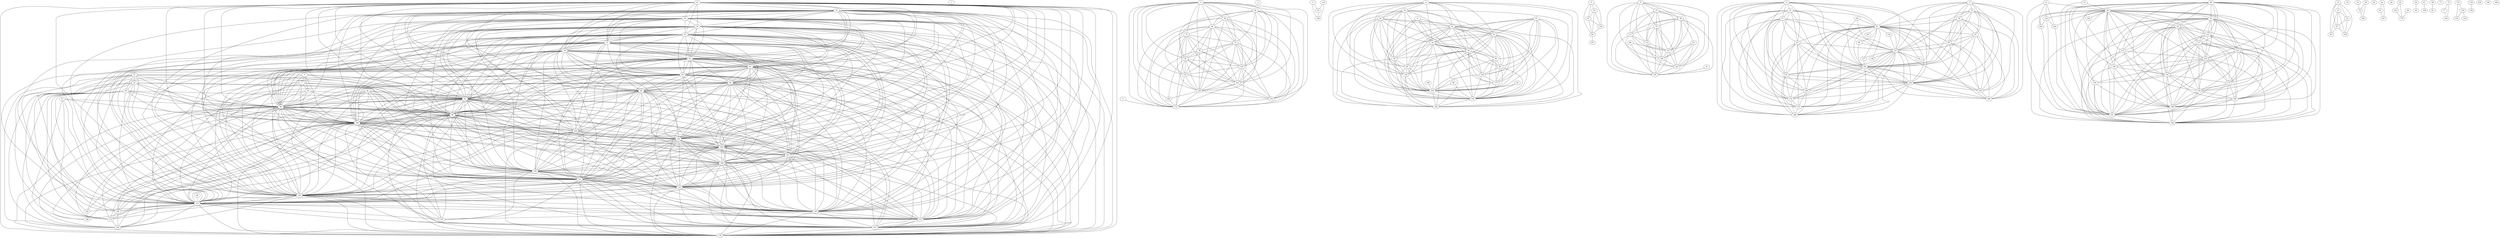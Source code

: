 graph {
	0 -- 7
	0 -- 45
	0 -- 97
	0 -- 98
	0 -- 99
	0 -- 100
	0 -- 130
	0 -- 131
	1
	2 -- 171
	3
	4 -- 26
	4 -- 28
	4 -- 50
	4 -- 74
	4 -- 75
	4 -- 78
	4 -- 95
	4 -- 125
	4 -- 135
	4 -- 143
	4 -- 148
	4 -- 152
	4 -- 162
	4 -- 171
	5 -- 151
	5 -- 156
	6 -- 52
	6 -- 54
	6 -- 55
	6 -- 193
	6 -- 194
	7 -- 45
	7 -- 97
	7 -- 98
	7 -- 99
	7 -- 100
	7 -- 130
	7 -- 131
	8 -- 22
	8 -- 37
	8 -- 138
	8 -- 161
	9 -- 10
	9 -- 48
	9 -- 70
	9 -- 111
	9 -- 112
	9 -- 157
	9 -- 160
	9 -- 163
	9 -- 195
	10 -- 48
	10 -- 70
	10 -- 111
	10 -- 112
	10 -- 157
	10 -- 160
	10 -- 163
	10 -- 195
	11 -- 18
	11 -- 30
	11 -- 52
	11 -- 53
	11 -- 54
	11 -- 55
	11 -- 56
	11 -- 60
	11 -- 128
	11 -- 193
	11 -- 194
	11 -- 196
	12 -- 25
	12 -- 27
	12 -- 85
	12 -- 101
	12 -- 127
	12 -- 146
	12 -- 155
	12 -- 166
	12 -- 168
	12 -- 172
	12 -- 175
	12 -- 188
	13 -- 69
	13 -- 126
	13 -- 140
	13 -- 184
	13 -- 191
	14 -- 15
	14 -- 23
	14 -- 47
	14 -- 90
	14 -- 103
	15 -- 23
	15 -- 47
	15 -- 90
	15 -- 103
	16
	17 -- 72
	17 -- 76
	17 -- 85
	17 -- 87
	17 -- 89
	17 -- 127
	17 -- 146
	17 -- 166
	17 -- 183
	17 -- 190
	18 -- 30
	18 -- 52
	18 -- 53
	18 -- 54
	18 -- 55
	18 -- 56
	18 -- 60
	18 -- 128
	18 -- 193
	18 -- 194
	18 -- 196
	19 -- 79
	20
	21 -- 42
	21 -- 80
	21 -- 97
	21 -- 98
	21 -- 99
	21 -- 100
	21 -- 130
	21 -- 131
	21 -- 169
	21 -- 173
	21 -- 181
	22 -- 37
	22 -- 138
	22 -- 161
	23 -- 47
	23 -- 103
	24 -- 91
	24 -- 147
	25 -- 27
	25 -- 85
	25 -- 101
	25 -- 127
	25 -- 146
	25 -- 155
	25 -- 166
	25 -- 168
	25 -- 172
	25 -- 175
	25 -- 188
	26 -- 28
	26 -- 50
	26 -- 75
	26 -- 95
	26 -- 125
	26 -- 143
	26 -- 148
	26 -- 152
	26 -- 171
	27 -- 85
	27 -- 101
	27 -- 127
	27 -- 146
	27 -- 155
	27 -- 166
	27 -- 172
	27 -- 175
	27 -- 188
	28 -- 50
	28 -- 75
	28 -- 95
	28 -- 125
	28 -- 143
	28 -- 148
	28 -- 152
	28 -- 171
	29
	30 -- 52
	30 -- 53
	30 -- 54
	30 -- 55
	30 -- 56
	30 -- 60
	30 -- 128
	30 -- 193
	30 -- 194
	30 -- 196
	31 -- 32
	31 -- 34
	31 -- 39
	31 -- 43
	31 -- 57
	31 -- 59
	31 -- 61
	31 -- 62
	31 -- 63
	31 -- 64
	31 -- 65
	31 -- 97
	31 -- 98
	31 -- 99
	31 -- 100
	31 -- 104
	31 -- 105
	31 -- 106
	31 -- 107
	31 -- 108
	31 -- 109
	31 -- 121
	31 -- 122
	31 -- 130
	31 -- 131
	31 -- 134
	31 -- 153
	31 -- 167
	31 -- 178
	32 -- 34
	32 -- 39
	32 -- 43
	32 -- 57
	32 -- 59
	32 -- 61
	32 -- 62
	32 -- 63
	32 -- 64
	32 -- 65
	32 -- 97
	32 -- 98
	32 -- 99
	32 -- 100
	32 -- 104
	32 -- 105
	32 -- 106
	32 -- 107
	32 -- 108
	32 -- 109
	32 -- 121
	32 -- 122
	32 -- 130
	32 -- 131
	32 -- 134
	32 -- 153
	32 -- 167
	32 -- 178
	33 -- 69
	33 -- 191
	34 -- 39
	34 -- 43
	34 -- 57
	34 -- 59
	34 -- 61
	34 -- 62
	34 -- 63
	34 -- 64
	34 -- 65
	34 -- 97
	34 -- 98
	34 -- 99
	34 -- 100
	34 -- 105
	34 -- 106
	34 -- 108
	34 -- 109
	34 -- 121
	34 -- 122
	34 -- 130
	34 -- 131
	34 -- 134
	34 -- 153
	34 -- 167
	34 -- 178
	35 -- 52
	35 -- 53
	35 -- 54
	35 -- 55
	35 -- 66
	35 -- 82
	35 -- 149
	35 -- 177
	35 -- 193
	35 -- 194
	36 -- 132
	36 -- 179
	37 -- 138
	37 -- 161
	38 -- 79
	38 -- 180
	39 -- 43
	39 -- 57
	39 -- 59
	39 -- 61
	39 -- 62
	39 -- 63
	39 -- 64
	39 -- 65
	39 -- 97
	39 -- 98
	39 -- 99
	39 -- 100
	39 -- 104
	39 -- 105
	39 -- 106
	39 -- 107
	39 -- 108
	39 -- 109
	39 -- 121
	39 -- 122
	39 -- 130
	39 -- 131
	39 -- 134
	39 -- 153
	39 -- 167
	39 -- 178
	40 -- 44
	41 -- 158
	42 -- 80
	42 -- 97
	42 -- 98
	42 -- 99
	42 -- 100
	42 -- 130
	42 -- 131
	42 -- 169
	42 -- 173
	42 -- 181
	43 -- 57
	43 -- 59
	43 -- 61
	43 -- 62
	43 -- 63
	43 -- 64
	43 -- 65
	43 -- 97
	43 -- 98
	43 -- 99
	43 -- 100
	43 -- 104
	43 -- 105
	43 -- 106
	43 -- 107
	43 -- 108
	43 -- 109
	43 -- 121
	43 -- 122
	43 -- 130
	43 -- 131
	43 -- 134
	43 -- 153
	43 -- 167
	43 -- 178
	45 -- 97
	45 -- 98
	45 -- 99
	45 -- 100
	45 -- 130
	45 -- 131
	46 -- 179
	47 -- 90
	47 -- 103
	48 -- 70
	48 -- 111
	48 -- 112
	48 -- 141
	48 -- 157
	48 -- 160
	48 -- 163
	48 -- 195
	49 -- 131
	50 -- 74
	50 -- 75
	50 -- 78
	50 -- 95
	50 -- 125
	50 -- 135
	50 -- 143
	50 -- 148
	50 -- 152
	50 -- 171
	51 -- 195
	52 -- 53
	52 -- 54
	52 -- 55
	52 -- 56
	52 -- 60
	52 -- 66
	52 -- 82
	52 -- 128
	52 -- 149
	52 -- 177
	52 -- 193
	52 -- 194
	52 -- 196
	53 -- 54
	53 -- 55
	53 -- 56
	53 -- 60
	53 -- 66
	53 -- 82
	53 -- 128
	53 -- 149
	53 -- 177
	53 -- 193
	53 -- 194
	53 -- 196
	54 -- 55
	54 -- 56
	54 -- 60
	54 -- 66
	54 -- 82
	54 -- 128
	54 -- 149
	54 -- 177
	54 -- 193
	54 -- 194
	54 -- 196
	55 -- 56
	55 -- 60
	55 -- 66
	55 -- 82
	55 -- 128
	55 -- 149
	55 -- 177
	55 -- 193
	55 -- 194
	55 -- 196
	56 -- 60
	56 -- 128
	56 -- 193
	56 -- 194
	56 -- 196
	57 -- 59
	57 -- 61
	57 -- 62
	57 -- 63
	57 -- 64
	57 -- 65
	57 -- 97
	57 -- 98
	57 -- 99
	57 -- 100
	57 -- 104
	57 -- 105
	57 -- 106
	57 -- 107
	57 -- 108
	57 -- 109
	57 -- 121
	57 -- 122
	57 -- 130
	57 -- 131
	57 -- 134
	57 -- 153
	57 -- 167
	57 -- 178
	58 -- 81
	59 -- 61
	59 -- 62
	59 -- 63
	59 -- 64
	59 -- 65
	59 -- 97
	59 -- 98
	59 -- 99
	59 -- 100
	59 -- 105
	59 -- 106
	59 -- 108
	59 -- 109
	59 -- 121
	59 -- 122
	59 -- 130
	59 -- 131
	59 -- 134
	59 -- 153
	59 -- 167
	59 -- 178
	60 -- 128
	60 -- 193
	60 -- 194
	60 -- 196
	61 -- 62
	61 -- 63
	61 -- 64
	61 -- 65
	61 -- 97
	61 -- 98
	61 -- 99
	61 -- 100
	61 -- 104
	61 -- 105
	61 -- 106
	61 -- 107
	61 -- 108
	61 -- 109
	61 -- 121
	61 -- 122
	61 -- 130
	61 -- 131
	61 -- 134
	61 -- 153
	61 -- 167
	61 -- 178
	62 -- 63
	62 -- 64
	62 -- 65
	62 -- 97
	62 -- 98
	62 -- 99
	62 -- 100
	62 -- 104
	62 -- 105
	62 -- 106
	62 -- 107
	62 -- 108
	62 -- 109
	62 -- 121
	62 -- 122
	62 -- 130
	62 -- 131
	62 -- 134
	62 -- 153
	62 -- 167
	62 -- 178
	63 -- 64
	63 -- 65
	63 -- 97
	63 -- 98
	63 -- 99
	63 -- 100
	63 -- 104
	63 -- 105
	63 -- 106
	63 -- 107
	63 -- 108
	63 -- 109
	63 -- 121
	63 -- 122
	63 -- 130
	63 -- 131
	63 -- 134
	63 -- 153
	63 -- 167
	63 -- 178
	64 -- 65
	64 -- 97
	64 -- 98
	64 -- 99
	64 -- 100
	64 -- 104
	64 -- 105
	64 -- 106
	64 -- 107
	64 -- 108
	64 -- 109
	64 -- 121
	64 -- 122
	64 -- 130
	64 -- 131
	64 -- 134
	64 -- 153
	64 -- 167
	64 -- 178
	65 -- 97
	65 -- 98
	65 -- 99
	65 -- 100
	65 -- 104
	65 -- 105
	65 -- 106
	65 -- 107
	65 -- 108
	65 -- 109
	65 -- 121
	65 -- 122
	65 -- 130
	65 -- 131
	65 -- 134
	65 -- 153
	65 -- 167
	65 -- 178
	66 -- 82
	66 -- 149
	66 -- 177
	66 -- 193
	66 -- 194
	67 -- 98
	67 -- 100
	67 -- 131
	67 -- 165
	67 -- 186
	68 -- 69
	68 -- 92
	68 -- 93
	68 -- 110
	68 -- 113
	68 -- 117
	68 -- 120
	68 -- 124
	68 -- 129
	68 -- 145
	68 -- 150
	68 -- 174
	68 -- 176
	68 -- 182
	68 -- 189
	68 -- 191
	68 -- 192
	69 -- 92
	69 -- 93
	69 -- 110
	69 -- 113
	69 -- 117
	69 -- 120
	69 -- 124
	69 -- 126
	69 -- 129
	69 -- 140
	69 -- 142
	69 -- 145
	69 -- 150
	69 -- 174
	69 -- 176
	69 -- 182
	69 -- 184
	69 -- 189
	69 -- 191
	69 -- 192
	70 -- 111
	70 -- 112
	70 -- 157
	70 -- 160
	70 -- 163
	70 -- 195
	71
	72 -- 76
	72 -- 85
	72 -- 87
	72 -- 89
	72 -- 127
	72 -- 146
	72 -- 166
	72 -- 183
	72 -- 190
	73 -- 77
	73 -- 102
	74 -- 75
	74 -- 78
	74 -- 95
	74 -- 125
	74 -- 135
	74 -- 143
	74 -- 148
	74 -- 171
	75 -- 78
	75 -- 95
	75 -- 125
	75 -- 135
	75 -- 143
	75 -- 148
	75 -- 152
	75 -- 171
	76 -- 85
	76 -- 87
	76 -- 89
	76 -- 127
	76 -- 146
	76 -- 166
	76 -- 183
	76 -- 190
	77 -- 102
	78 -- 95
	78 -- 125
	78 -- 135
	78 -- 143
	78 -- 148
	78 -- 171
	79 -- 180
	80 -- 97
	80 -- 98
	80 -- 99
	80 -- 100
	80 -- 130
	80 -- 131
	80 -- 169
	80 -- 173
	80 -- 181
	82 -- 149
	82 -- 177
	82 -- 193
	82 -- 194
	83 -- 193
	83 -- 194
	84 -- 85
	84 -- 127
	84 -- 146
	85 -- 87
	85 -- 89
	85 -- 96
	85 -- 101
	85 -- 123
	85 -- 127
	85 -- 137
	85 -- 139
	85 -- 146
	85 -- 154
	85 -- 155
	85 -- 166
	85 -- 168
	85 -- 172
	85 -- 175
	85 -- 183
	85 -- 188
	85 -- 190
	85 -- 197
	86 -- 193
	86 -- 194
	87 -- 89
	87 -- 127
	87 -- 146
	87 -- 166
	87 -- 183
	87 -- 190
	88 -- 157
	88 -- 195
	89 -- 127
	89 -- 146
	89 -- 166
	89 -- 183
	89 -- 190
	91 -- 147
	92 -- 93
	92 -- 110
	92 -- 113
	92 -- 117
	92 -- 120
	92 -- 124
	92 -- 129
	92 -- 145
	92 -- 174
	92 -- 176
	92 -- 182
	92 -- 189
	92 -- 191
	92 -- 192
	93 -- 110
	93 -- 113
	93 -- 117
	93 -- 120
	93 -- 124
	93 -- 129
	93 -- 145
	93 -- 174
	93 -- 176
	93 -- 182
	93 -- 189
	93 -- 191
	93 -- 192
	94 -- 97
	94 -- 98
	94 -- 99
	94 -- 100
	94 -- 109
	94 -- 121
	94 -- 130
	94 -- 131
	94 -- 134
	94 -- 178
	95 -- 125
	95 -- 135
	95 -- 143
	95 -- 148
	95 -- 152
	95 -- 162
	95 -- 171
	96 -- 127
	96 -- 146
	97 -- 98
	97 -- 99
	97 -- 100
	97 -- 104
	97 -- 105
	97 -- 106
	97 -- 107
	97 -- 108
	97 -- 109
	97 -- 121
	97 -- 122
	97 -- 130
	97 -- 131
	97 -- 134
	97 -- 153
	97 -- 167
	97 -- 169
	97 -- 170
	97 -- 173
	97 -- 178
	97 -- 181
	98 -- 99
	98 -- 100
	98 -- 104
	98 -- 105
	98 -- 106
	98 -- 107
	98 -- 108
	98 -- 109
	98 -- 121
	98 -- 122
	98 -- 130
	98 -- 131
	98 -- 134
	98 -- 153
	98 -- 165
	98 -- 167
	98 -- 169
	98 -- 170
	98 -- 173
	98 -- 178
	98 -- 181
	98 -- 186
	99 -- 100
	99 -- 104
	99 -- 105
	99 -- 106
	99 -- 107
	99 -- 108
	99 -- 109
	99 -- 121
	99 -- 122
	99 -- 130
	99 -- 131
	99 -- 134
	99 -- 153
	99 -- 167
	99 -- 169
	99 -- 170
	99 -- 173
	99 -- 178
	99 -- 181
	100 -- 104
	100 -- 105
	100 -- 106
	100 -- 107
	100 -- 108
	100 -- 109
	100 -- 121
	100 -- 122
	100 -- 130
	100 -- 131
	100 -- 134
	100 -- 153
	100 -- 165
	100 -- 167
	100 -- 169
	100 -- 170
	100 -- 173
	100 -- 178
	100 -- 181
	100 -- 186
	101 -- 127
	101 -- 146
	101 -- 155
	101 -- 166
	101 -- 168
	101 -- 172
	101 -- 175
	101 -- 188
	104 -- 105
	104 -- 106
	104 -- 108
	104 -- 109
	104 -- 121
	104 -- 122
	104 -- 130
	104 -- 131
	104 -- 134
	104 -- 178
	105 -- 106
	105 -- 107
	105 -- 108
	105 -- 109
	105 -- 121
	105 -- 122
	105 -- 130
	105 -- 131
	105 -- 134
	105 -- 153
	105 -- 167
	105 -- 178
	106 -- 107
	106 -- 108
	106 -- 109
	106 -- 121
	106 -- 122
	106 -- 130
	106 -- 131
	106 -- 134
	106 -- 153
	106 -- 167
	106 -- 178
	107 -- 108
	107 -- 109
	107 -- 121
	107 -- 122
	107 -- 130
	107 -- 131
	107 -- 134
	107 -- 153
	107 -- 178
	108 -- 109
	108 -- 121
	108 -- 122
	108 -- 130
	108 -- 131
	108 -- 134
	108 -- 153
	108 -- 167
	108 -- 178
	109 -- 121
	109 -- 122
	109 -- 130
	109 -- 131
	109 -- 134
	109 -- 153
	109 -- 167
	109 -- 170
	109 -- 178
	110 -- 117
	110 -- 120
	110 -- 124
	110 -- 145
	110 -- 189
	110 -- 191
	110 -- 192
	111 -- 112
	111 -- 157
	111 -- 160
	111 -- 163
	111 -- 195
	112 -- 157
	112 -- 160
	112 -- 163
	112 -- 195
	113 -- 124
	113 -- 145
	113 -- 189
	113 -- 191
	113 -- 192
	114 -- 151
	114 -- 156
	115 -- 118
	115 -- 133
	116 -- 136
	117 -- 120
	117 -- 124
	117 -- 145
	117 -- 174
	117 -- 176
	117 -- 182
	117 -- 189
	117 -- 191
	117 -- 192
	118 -- 119
	118 -- 133
	120 -- 124
	120 -- 145
	120 -- 174
	120 -- 176
	120 -- 182
	120 -- 189
	120 -- 191
	120 -- 192
	121 -- 122
	121 -- 130
	121 -- 131
	121 -- 134
	121 -- 153
	121 -- 167
	121 -- 170
	121 -- 178
	122 -- 130
	122 -- 131
	122 -- 134
	122 -- 153
	122 -- 167
	122 -- 178
	123 -- 127
	124 -- 129
	124 -- 145
	124 -- 150
	124 -- 174
	124 -- 176
	124 -- 182
	124 -- 189
	124 -- 191
	124 -- 192
	125 -- 135
	125 -- 143
	125 -- 148
	125 -- 152
	125 -- 171
	126 -- 140
	126 -- 184
	126 -- 191
	127 -- 137
	127 -- 139
	127 -- 146
	127 -- 154
	127 -- 155
	127 -- 166
	127 -- 168
	127 -- 172
	127 -- 175
	127 -- 183
	127 -- 188
	127 -- 190
	128 -- 193
	128 -- 194
	128 -- 196
	129 -- 145
	129 -- 189
	129 -- 191
	129 -- 192
	130 -- 131
	130 -- 134
	130 -- 153
	130 -- 167
	130 -- 169
	130 -- 170
	130 -- 173
	130 -- 178
	130 -- 181
	131 -- 134
	131 -- 153
	131 -- 165
	131 -- 167
	131 -- 169
	131 -- 170
	131 -- 173
	131 -- 178
	131 -- 181
	131 -- 186
	132 -- 179
	134 -- 153
	134 -- 167
	134 -- 170
	134 -- 178
	135 -- 143
	135 -- 148
	135 -- 171
	137 -- 146
	138 -- 161
	140 -- 191
	141 -- 157
	141 -- 160
	141 -- 163
	141 -- 195
	143 -- 148
	143 -- 152
	143 -- 171
	144
	145 -- 150
	145 -- 174
	145 -- 176
	145 -- 182
	145 -- 189
	145 -- 191
	145 -- 192
	146 -- 155
	146 -- 166
	146 -- 168
	146 -- 172
	146 -- 175
	146 -- 183
	146 -- 188
	146 -- 190
	148 -- 152
	148 -- 162
	148 -- 171
	149 -- 177
	149 -- 193
	149 -- 194
	150 -- 189
	150 -- 191
	150 -- 192
	151 -- 156
	152 -- 171
	153 -- 167
	153 -- 178
	155 -- 166
	155 -- 168
	155 -- 172
	155 -- 175
	155 -- 188
	157 -- 160
	157 -- 163
	157 -- 195
	159
	160 -- 163
	160 -- 195
	161 -- 187
	162 -- 171
	163 -- 195
	164
	165 -- 186
	166 -- 168
	166 -- 172
	166 -- 175
	166 -- 183
	166 -- 188
	166 -- 190
	167 -- 178
	168 -- 172
	168 -- 175
	168 -- 188
	169 -- 173
	169 -- 181
	172 -- 175
	172 -- 188
	173 -- 181
	174 -- 176
	174 -- 182
	174 -- 189
	174 -- 191
	174 -- 192
	175 -- 188
	176 -- 182
	176 -- 189
	176 -- 191
	176 -- 192
	177 -- 193
	177 -- 194
	182 -- 189
	182 -- 191
	182 -- 192
	183 -- 190
	184 -- 191
	185 -- 193
	189 -- 191
	189 -- 192
	191 -- 192
	193 -- 194
	193 -- 196
	194 -- 196
}
